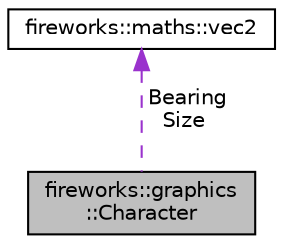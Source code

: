 digraph "fireworks::graphics::Character"
{
 // LATEX_PDF_SIZE
  edge [fontname="Helvetica",fontsize="10",labelfontname="Helvetica",labelfontsize="10"];
  node [fontname="Helvetica",fontsize="10",shape=record];
  Node1 [label="fireworks::graphics\l::Character",height=0.2,width=0.4,color="black", fillcolor="grey75", style="filled", fontcolor="black",tooltip="Struct denoting the text character of the font."];
  Node2 -> Node1 [dir="back",color="darkorchid3",fontsize="10",style="dashed",label=" Bearing\nSize" ,fontname="Helvetica"];
  Node2 [label="fireworks::maths::vec2",height=0.2,width=0.4,color="black", fillcolor="white", style="filled",URL="$structfireworks_1_1maths_1_1vec2.html",tooltip=" "];
}
